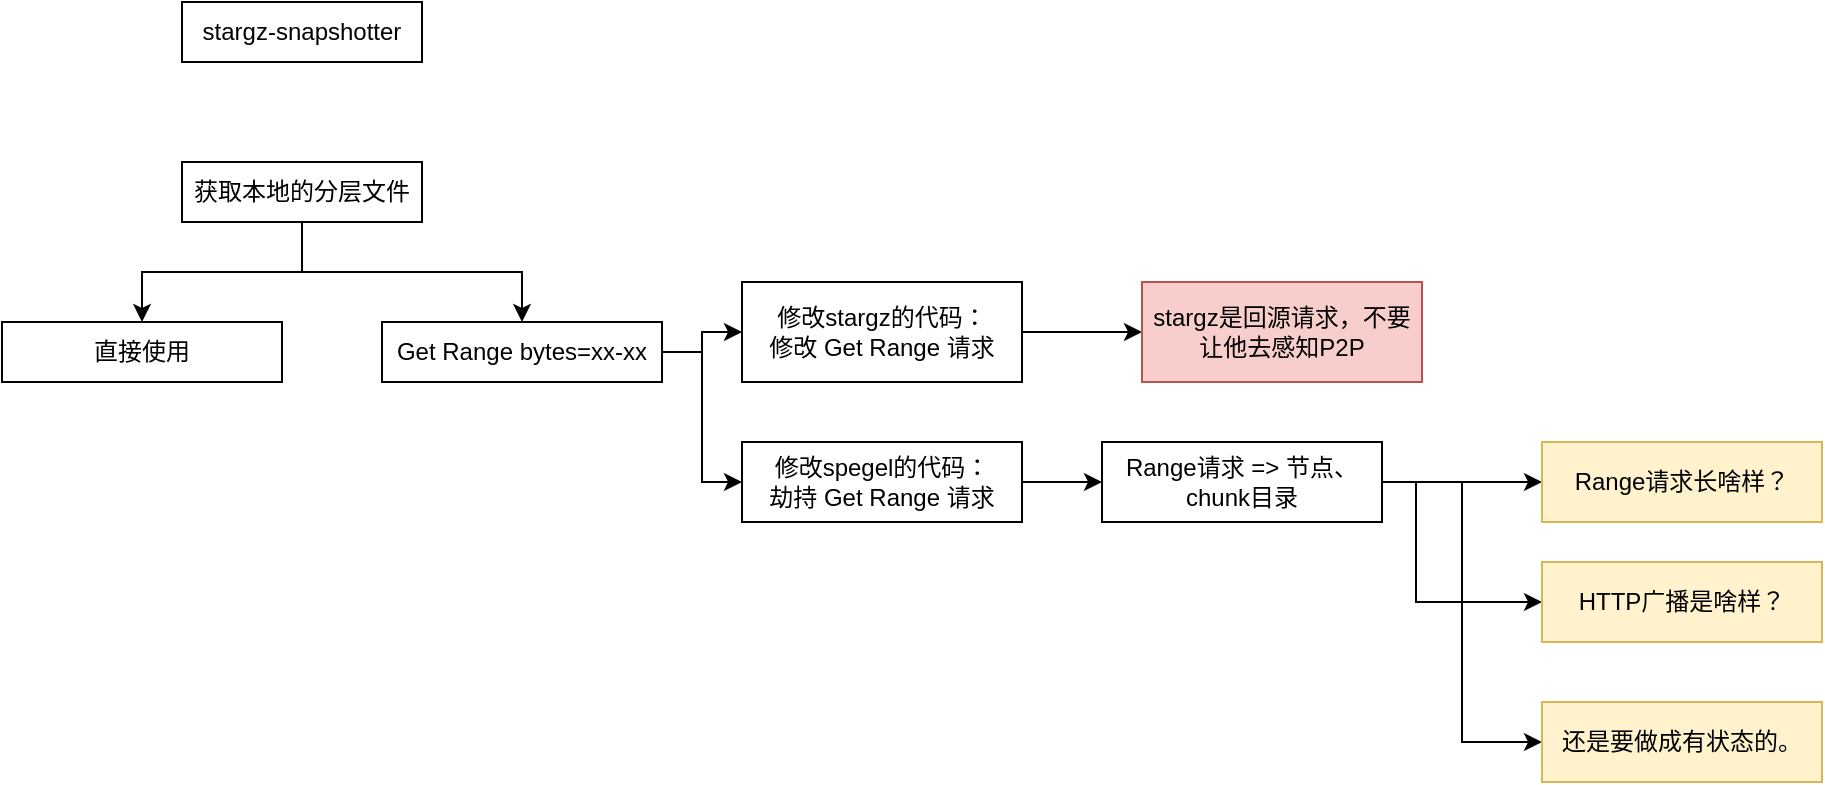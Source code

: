 <mxfile version="27.0.6">
  <diagram name="第 1 页" id="2hMPZHK_pVFsYMpLqJ3m">
    <mxGraphModel dx="1058" dy="688" grid="1" gridSize="10" guides="1" tooltips="1" connect="1" arrows="1" fold="1" page="1" pageScale="1" pageWidth="827" pageHeight="1169" math="0" shadow="0">
      <root>
        <mxCell id="0" />
        <mxCell id="1" parent="0" />
        <mxCell id="_bsNnyrXr3H8NdPXZoFA-1" value="stargz-snapshotter" style="rounded=0;whiteSpace=wrap;html=1;" vertex="1" parent="1">
          <mxGeometry x="190" y="250" width="120" height="30" as="geometry" />
        </mxCell>
        <mxCell id="_bsNnyrXr3H8NdPXZoFA-4" style="edgeStyle=orthogonalEdgeStyle;rounded=0;orthogonalLoop=1;jettySize=auto;html=1;exitX=0.5;exitY=1;exitDx=0;exitDy=0;entryX=0.5;entryY=0;entryDx=0;entryDy=0;" edge="1" parent="1" source="_bsNnyrXr3H8NdPXZoFA-2" target="_bsNnyrXr3H8NdPXZoFA-3">
          <mxGeometry relative="1" as="geometry" />
        </mxCell>
        <mxCell id="_bsNnyrXr3H8NdPXZoFA-6" style="edgeStyle=orthogonalEdgeStyle;rounded=0;orthogonalLoop=1;jettySize=auto;html=1;exitX=0.5;exitY=1;exitDx=0;exitDy=0;" edge="1" parent="1" source="_bsNnyrXr3H8NdPXZoFA-2" target="_bsNnyrXr3H8NdPXZoFA-5">
          <mxGeometry relative="1" as="geometry" />
        </mxCell>
        <mxCell id="_bsNnyrXr3H8NdPXZoFA-2" value="获取本地的分层文件" style="rounded=0;whiteSpace=wrap;html=1;" vertex="1" parent="1">
          <mxGeometry x="190" y="330" width="120" height="30" as="geometry" />
        </mxCell>
        <mxCell id="_bsNnyrXr3H8NdPXZoFA-11" style="edgeStyle=orthogonalEdgeStyle;rounded=0;orthogonalLoop=1;jettySize=auto;html=1;exitX=1;exitY=0.5;exitDx=0;exitDy=0;entryX=0;entryY=0.5;entryDx=0;entryDy=0;" edge="1" parent="1" source="_bsNnyrXr3H8NdPXZoFA-3" target="_bsNnyrXr3H8NdPXZoFA-7">
          <mxGeometry relative="1" as="geometry" />
        </mxCell>
        <mxCell id="_bsNnyrXr3H8NdPXZoFA-12" style="edgeStyle=orthogonalEdgeStyle;rounded=0;orthogonalLoop=1;jettySize=auto;html=1;exitX=1;exitY=0.5;exitDx=0;exitDy=0;entryX=0;entryY=0.5;entryDx=0;entryDy=0;" edge="1" parent="1" source="_bsNnyrXr3H8NdPXZoFA-3" target="_bsNnyrXr3H8NdPXZoFA-8">
          <mxGeometry relative="1" as="geometry" />
        </mxCell>
        <mxCell id="_bsNnyrXr3H8NdPXZoFA-3" value="Get Range bytes=xx-xx" style="rounded=0;whiteSpace=wrap;html=1;" vertex="1" parent="1">
          <mxGeometry x="290" y="410" width="140" height="30" as="geometry" />
        </mxCell>
        <mxCell id="_bsNnyrXr3H8NdPXZoFA-5" value="直接使用" style="rounded=0;whiteSpace=wrap;html=1;" vertex="1" parent="1">
          <mxGeometry x="100" y="410" width="140" height="30" as="geometry" />
        </mxCell>
        <mxCell id="_bsNnyrXr3H8NdPXZoFA-16" value="" style="edgeStyle=orthogonalEdgeStyle;rounded=0;orthogonalLoop=1;jettySize=auto;html=1;" edge="1" parent="1" source="_bsNnyrXr3H8NdPXZoFA-7" target="_bsNnyrXr3H8NdPXZoFA-15">
          <mxGeometry relative="1" as="geometry" />
        </mxCell>
        <mxCell id="_bsNnyrXr3H8NdPXZoFA-7" value="修改stargz的代码：&lt;br&gt;修改 Get Range 请求" style="rounded=0;whiteSpace=wrap;html=1;" vertex="1" parent="1">
          <mxGeometry x="470" y="390" width="140" height="50" as="geometry" />
        </mxCell>
        <mxCell id="_bsNnyrXr3H8NdPXZoFA-13" style="edgeStyle=orthogonalEdgeStyle;rounded=0;orthogonalLoop=1;jettySize=auto;html=1;exitX=1;exitY=0.5;exitDx=0;exitDy=0;entryX=0;entryY=0.5;entryDx=0;entryDy=0;" edge="1" parent="1" source="_bsNnyrXr3H8NdPXZoFA-8" target="_bsNnyrXr3H8NdPXZoFA-9">
          <mxGeometry relative="1" as="geometry" />
        </mxCell>
        <mxCell id="_bsNnyrXr3H8NdPXZoFA-8" value="修改spegel的代码：&lt;br&gt;劫持 Get Range 请求" style="rounded=0;whiteSpace=wrap;html=1;" vertex="1" parent="1">
          <mxGeometry x="470" y="470" width="140" height="40" as="geometry" />
        </mxCell>
        <mxCell id="_bsNnyrXr3H8NdPXZoFA-14" value="" style="edgeStyle=orthogonalEdgeStyle;rounded=0;orthogonalLoop=1;jettySize=auto;html=1;" edge="1" parent="1" source="_bsNnyrXr3H8NdPXZoFA-9" target="_bsNnyrXr3H8NdPXZoFA-10">
          <mxGeometry relative="1" as="geometry" />
        </mxCell>
        <mxCell id="_bsNnyrXr3H8NdPXZoFA-18" style="edgeStyle=orthogonalEdgeStyle;rounded=0;orthogonalLoop=1;jettySize=auto;html=1;exitX=1;exitY=0.5;exitDx=0;exitDy=0;entryX=0;entryY=0.5;entryDx=0;entryDy=0;" edge="1" parent="1" source="_bsNnyrXr3H8NdPXZoFA-9" target="_bsNnyrXr3H8NdPXZoFA-17">
          <mxGeometry relative="1" as="geometry">
            <Array as="points">
              <mxPoint x="807" y="490" />
              <mxPoint x="807" y="550" />
            </Array>
          </mxGeometry>
        </mxCell>
        <mxCell id="_bsNnyrXr3H8NdPXZoFA-20" style="edgeStyle=orthogonalEdgeStyle;rounded=0;orthogonalLoop=1;jettySize=auto;html=1;exitX=1;exitY=0.5;exitDx=0;exitDy=0;entryX=0;entryY=0.5;entryDx=0;entryDy=0;" edge="1" parent="1" source="_bsNnyrXr3H8NdPXZoFA-9" target="_bsNnyrXr3H8NdPXZoFA-19">
          <mxGeometry relative="1" as="geometry" />
        </mxCell>
        <mxCell id="_bsNnyrXr3H8NdPXZoFA-9" value="Range请求 =&amp;gt; 节点、chunk目录" style="rounded=0;whiteSpace=wrap;html=1;" vertex="1" parent="1">
          <mxGeometry x="650" y="470" width="140" height="40" as="geometry" />
        </mxCell>
        <mxCell id="_bsNnyrXr3H8NdPXZoFA-10" value="Range请求长啥样？" style="rounded=0;whiteSpace=wrap;html=1;fillColor=#fff2cc;strokeColor=#d6b656;" vertex="1" parent="1">
          <mxGeometry x="870" y="470" width="140" height="40" as="geometry" />
        </mxCell>
        <mxCell id="_bsNnyrXr3H8NdPXZoFA-17" value="HTTP广播是啥样？" style="rounded=0;whiteSpace=wrap;html=1;fillColor=#fff2cc;strokeColor=#d6b656;" vertex="1" parent="1">
          <mxGeometry x="870" y="530" width="140" height="40" as="geometry" />
        </mxCell>
        <mxCell id="_bsNnyrXr3H8NdPXZoFA-15" value="stargz是回源请求，不要让他去感知P2P" style="rounded=0;whiteSpace=wrap;html=1;fillColor=#f8cecc;strokeColor=#b85450;" vertex="1" parent="1">
          <mxGeometry x="670" y="390" width="140" height="50" as="geometry" />
        </mxCell>
        <mxCell id="_bsNnyrXr3H8NdPXZoFA-19" value="还是要做成有状态的。" style="rounded=0;whiteSpace=wrap;html=1;fillColor=#fff2cc;strokeColor=#d6b656;" vertex="1" parent="1">
          <mxGeometry x="870" y="600" width="140" height="40" as="geometry" />
        </mxCell>
      </root>
    </mxGraphModel>
  </diagram>
</mxfile>
